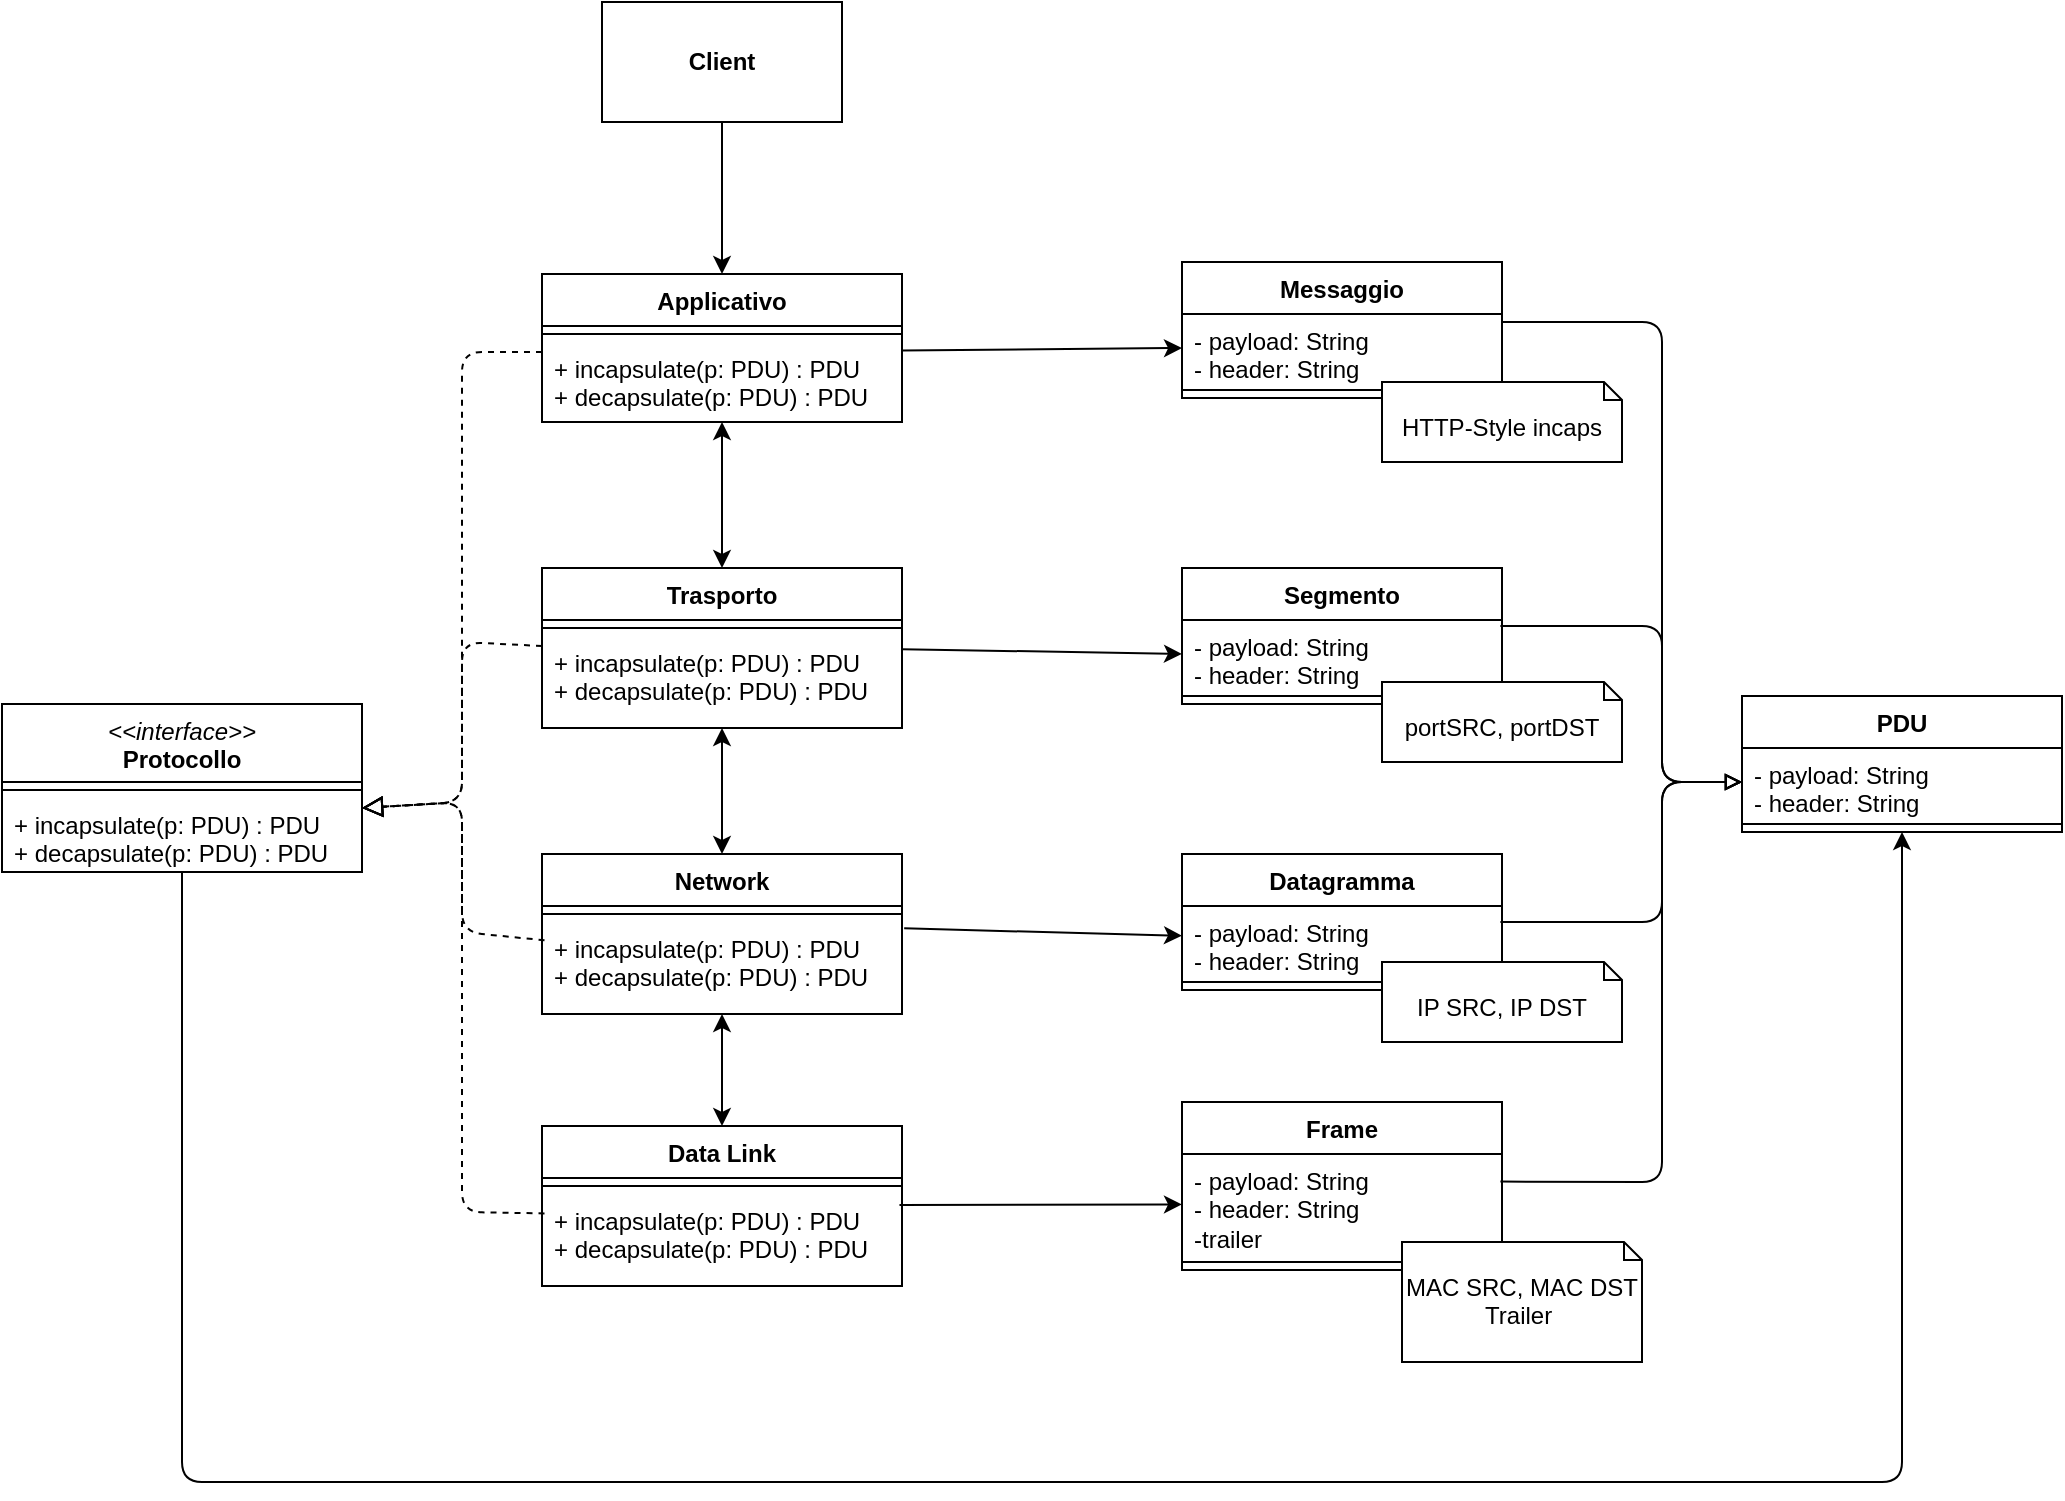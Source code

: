 <mxfile>
    <diagram id="pr-EsxAZAQ43-Lb_22Uy" name="Page-1">
        <mxGraphModel dx="1216" dy="847" grid="1" gridSize="10" guides="1" tooltips="1" connect="1" arrows="1" fold="1" page="1" pageScale="1" pageWidth="1169" pageHeight="827" math="0" shadow="0">
            <root>
                <mxCell id="0"/>
                <mxCell id="1" parent="0"/>
                <mxCell id="55" style="edgeStyle=none;html=1;endArrow=classic;endFill=1;startArrow=classic;startFill=1;" edge="1" parent="1" source="2" target="6">
                    <mxGeometry relative="1" as="geometry"/>
                </mxCell>
                <mxCell id="2" value="Applicativo" style="swimlane;fontStyle=1;align=center;verticalAlign=top;childLayout=stackLayout;horizontal=1;startSize=26;horizontalStack=0;resizeParent=1;resizeParentMax=0;resizeLast=0;collapsible=1;marginBottom=0;whiteSpace=wrap;html=1;" vertex="1" parent="1">
                    <mxGeometry x="350" y="156" width="180" height="74" as="geometry"/>
                </mxCell>
                <mxCell id="4" value="" style="line;strokeWidth=1;fillColor=none;align=left;verticalAlign=middle;spacingTop=-1;spacingLeft=3;spacingRight=3;rotatable=0;labelPosition=right;points=[];portConstraint=eastwest;strokeColor=inherit;" vertex="1" parent="2">
                    <mxGeometry y="26" width="180" height="8" as="geometry"/>
                </mxCell>
                <mxCell id="5" value="+ incapsulate(p: PDU) : PDU&lt;div&gt;&lt;font&gt;+ decapsulate(p: PDU) : PDU&lt;br&gt;&lt;/font&gt;&lt;/div&gt;&lt;div&gt;&lt;font&gt;&lt;br&gt;&lt;/font&gt;&lt;/div&gt;" style="text;strokeColor=none;fillColor=none;align=left;verticalAlign=top;spacingLeft=4;spacingRight=4;overflow=hidden;rotatable=0;points=[[0,0.5],[1,0.5]];portConstraint=eastwest;whiteSpace=wrap;html=1;" vertex="1" parent="2">
                    <mxGeometry y="34" width="180" height="40" as="geometry"/>
                </mxCell>
                <mxCell id="56" style="edgeStyle=none;html=1;entryX=0.5;entryY=0;entryDx=0;entryDy=0;startArrow=classic;startFill=1;" edge="1" parent="1" source="6" target="10">
                    <mxGeometry relative="1" as="geometry"/>
                </mxCell>
                <mxCell id="6" value="Trasporto" style="swimlane;fontStyle=1;align=center;verticalAlign=top;childLayout=stackLayout;horizontal=1;startSize=26;horizontalStack=0;resizeParent=1;resizeParentMax=0;resizeLast=0;collapsible=1;marginBottom=0;whiteSpace=wrap;html=1;" vertex="1" parent="1">
                    <mxGeometry x="350" y="303" width="180" height="80" as="geometry"/>
                </mxCell>
                <mxCell id="8" value="" style="line;strokeWidth=1;fillColor=none;align=left;verticalAlign=middle;spacingTop=-1;spacingLeft=3;spacingRight=3;rotatable=0;labelPosition=right;points=[];portConstraint=eastwest;strokeColor=inherit;" vertex="1" parent="6">
                    <mxGeometry y="26" width="180" height="8" as="geometry"/>
                </mxCell>
                <mxCell id="9" value="+ incapsulate(p: PDU) : PDU&lt;div&gt;&lt;font&gt;+ decapsulate(p: PDU) : PDU&lt;br&gt;&lt;/font&gt;&lt;/div&gt;&lt;div&gt;&lt;font&gt;&lt;br&gt;&lt;/font&gt;&lt;/div&gt;" style="text;strokeColor=none;fillColor=none;align=left;verticalAlign=top;spacingLeft=4;spacingRight=4;overflow=hidden;rotatable=0;points=[[0,0.5],[1,0.5]];portConstraint=eastwest;whiteSpace=wrap;html=1;" vertex="1" parent="6">
                    <mxGeometry y="34" width="180" height="46" as="geometry"/>
                </mxCell>
                <mxCell id="57" style="edgeStyle=none;html=1;startArrow=classic;startFill=1;" edge="1" parent="1" source="10" target="14">
                    <mxGeometry relative="1" as="geometry"/>
                </mxCell>
                <mxCell id="10" value="Network" style="swimlane;fontStyle=1;align=center;verticalAlign=top;childLayout=stackLayout;horizontal=1;startSize=26;horizontalStack=0;resizeParent=1;resizeParentMax=0;resizeLast=0;collapsible=1;marginBottom=0;whiteSpace=wrap;html=1;" vertex="1" parent="1">
                    <mxGeometry x="350" y="446" width="180" height="80" as="geometry"/>
                </mxCell>
                <mxCell id="12" value="" style="line;strokeWidth=1;fillColor=none;align=left;verticalAlign=middle;spacingTop=-1;spacingLeft=3;spacingRight=3;rotatable=0;labelPosition=right;points=[];portConstraint=eastwest;strokeColor=inherit;" vertex="1" parent="10">
                    <mxGeometry y="26" width="180" height="8" as="geometry"/>
                </mxCell>
                <mxCell id="13" value="+ incapsulate(p: PDU) : PDU&lt;div&gt;&lt;font&gt;+ decapsulate(p: PDU) : PDU&lt;br&gt;&lt;/font&gt;&lt;/div&gt;&lt;div&gt;&lt;font&gt;&lt;br&gt;&lt;/font&gt;&lt;/div&gt;" style="text;strokeColor=none;fillColor=none;align=left;verticalAlign=top;spacingLeft=4;spacingRight=4;overflow=hidden;rotatable=0;points=[[0,0.5],[1,0.5]];portConstraint=eastwest;whiteSpace=wrap;html=1;" vertex="1" parent="10">
                    <mxGeometry y="34" width="180" height="46" as="geometry"/>
                </mxCell>
                <mxCell id="14" value="Data Link" style="swimlane;fontStyle=1;align=center;verticalAlign=top;childLayout=stackLayout;horizontal=1;startSize=26;horizontalStack=0;resizeParent=1;resizeParentMax=0;resizeLast=0;collapsible=1;marginBottom=0;whiteSpace=wrap;html=1;" vertex="1" parent="1">
                    <mxGeometry x="350" y="582" width="180" height="80" as="geometry"/>
                </mxCell>
                <mxCell id="16" value="" style="line;strokeWidth=1;fillColor=none;align=left;verticalAlign=middle;spacingTop=-1;spacingLeft=3;spacingRight=3;rotatable=0;labelPosition=right;points=[];portConstraint=eastwest;strokeColor=inherit;" vertex="1" parent="14">
                    <mxGeometry y="26" width="180" height="8" as="geometry"/>
                </mxCell>
                <mxCell id="17" value="+ incapsulate(p: PDU) : PDU&lt;div&gt;&lt;font&gt;+ decapsulate(p: PDU) : PDU&lt;br&gt;&lt;/font&gt;&lt;/div&gt;&lt;div&gt;&lt;font&gt;&lt;br&gt;&lt;/font&gt;&lt;/div&gt;" style="text;strokeColor=none;fillColor=none;align=left;verticalAlign=top;spacingLeft=4;spacingRight=4;overflow=hidden;rotatable=0;points=[[0,0.5],[1,0.5]];portConstraint=eastwest;whiteSpace=wrap;html=1;" vertex="1" parent="14">
                    <mxGeometry y="34" width="180" height="46" as="geometry"/>
                </mxCell>
                <mxCell id="65" style="edgeStyle=none;html=1;entryX=0.5;entryY=1;entryDx=0;entryDy=0;" edge="1" parent="1" source="18" target="38">
                    <mxGeometry relative="1" as="geometry">
                        <mxPoint x="1030" y="760" as="targetPoint"/>
                        <Array as="points">
                            <mxPoint x="170" y="760"/>
                            <mxPoint x="1030" y="760"/>
                        </Array>
                    </mxGeometry>
                </mxCell>
                <mxCell id="18" value="&lt;span style=&quot;font-weight: normal;&quot;&gt;&lt;i&gt;&amp;lt;&amp;lt;interface&amp;gt;&amp;gt;&lt;br&gt;&lt;/i&gt;&lt;/span&gt;Protocollo" style="swimlane;fontStyle=1;align=center;verticalAlign=top;childLayout=stackLayout;horizontal=1;startSize=39;horizontalStack=0;resizeParent=1;resizeParentMax=0;resizeLast=0;collapsible=1;marginBottom=0;whiteSpace=wrap;html=1;" vertex="1" parent="1">
                    <mxGeometry x="80" y="371" width="180" height="84" as="geometry"/>
                </mxCell>
                <mxCell id="20" value="" style="line;strokeWidth=1;fillColor=none;align=left;verticalAlign=middle;spacingTop=-1;spacingLeft=3;spacingRight=3;rotatable=0;labelPosition=right;points=[];portConstraint=eastwest;strokeColor=inherit;" vertex="1" parent="18">
                    <mxGeometry y="39" width="180" height="8" as="geometry"/>
                </mxCell>
                <mxCell id="21" value="+ incapsulate(p: PDU) : PDU&lt;div&gt;&lt;font color=&quot;#000000&quot;&gt;+ decapsulate(p: PDU) : PDU&lt;br&gt;&lt;/font&gt;&lt;div&gt;&amp;nbsp;&lt;/div&gt;&lt;/div&gt;" style="text;strokeColor=none;fillColor=none;align=left;verticalAlign=top;spacingLeft=4;spacingRight=4;overflow=hidden;rotatable=0;points=[[0,0.5],[1,0.5]];portConstraint=eastwest;whiteSpace=wrap;html=1;" vertex="1" parent="18">
                    <mxGeometry y="47" width="180" height="37" as="geometry"/>
                </mxCell>
                <mxCell id="22" value="Messaggio" style="swimlane;fontStyle=1;align=center;verticalAlign=top;childLayout=stackLayout;horizontal=1;startSize=26;horizontalStack=0;resizeParent=1;resizeParentMax=0;resizeLast=0;collapsible=1;marginBottom=0;whiteSpace=wrap;html=1;" vertex="1" parent="1">
                    <mxGeometry x="670" y="150" width="160" height="68" as="geometry"/>
                </mxCell>
                <mxCell id="23" value="&lt;span style=&quot;color: rgb(0, 0, 0);&quot;&gt;- payload: String&lt;/span&gt;&lt;div&gt;- header: String&lt;/div&gt;" style="text;strokeColor=none;fillColor=none;align=left;verticalAlign=top;spacingLeft=4;spacingRight=4;overflow=hidden;rotatable=0;points=[[0,0.5],[1,0.5]];portConstraint=eastwest;whiteSpace=wrap;html=1;" vertex="1" parent="22">
                    <mxGeometry y="26" width="160" height="34" as="geometry"/>
                </mxCell>
                <mxCell id="24" value="" style="line;strokeWidth=1;fillColor=none;align=left;verticalAlign=middle;spacingTop=-1;spacingLeft=3;spacingRight=3;rotatable=0;labelPosition=right;points=[];portConstraint=eastwest;strokeColor=inherit;" vertex="1" parent="22">
                    <mxGeometry y="60" width="160" height="8" as="geometry"/>
                </mxCell>
                <mxCell id="26" value="Segmento" style="swimlane;fontStyle=1;align=center;verticalAlign=top;childLayout=stackLayout;horizontal=1;startSize=26;horizontalStack=0;resizeParent=1;resizeParentMax=0;resizeLast=0;collapsible=1;marginBottom=0;whiteSpace=wrap;html=1;" vertex="1" parent="1">
                    <mxGeometry x="670" y="303" width="160" height="68" as="geometry"/>
                </mxCell>
                <mxCell id="67" style="edgeStyle=none;html=1;endArrow=block;endFill=0;exitX=0.995;exitY=0.235;exitDx=0;exitDy=0;exitPerimeter=0;" edge="1" parent="26" source="31">
                    <mxGeometry relative="1" as="geometry">
                        <mxPoint x="280" y="107" as="targetPoint"/>
                        <Array as="points">
                            <mxPoint x="240" y="177"/>
                            <mxPoint x="240" y="107"/>
                        </Array>
                    </mxGeometry>
                </mxCell>
                <mxCell id="27" value="&lt;span style=&quot;color: rgb(0, 0, 0);&quot;&gt;- payload: String&lt;/span&gt;&lt;div&gt;- header: String&lt;/div&gt;" style="text;strokeColor=none;fillColor=none;align=left;verticalAlign=top;spacingLeft=4;spacingRight=4;overflow=hidden;rotatable=0;points=[[0,0.5],[1,0.5]];portConstraint=eastwest;whiteSpace=wrap;html=1;" vertex="1" parent="26">
                    <mxGeometry y="26" width="160" height="34" as="geometry"/>
                </mxCell>
                <mxCell id="28" value="" style="line;strokeWidth=1;fillColor=none;align=left;verticalAlign=middle;spacingTop=-1;spacingLeft=3;spacingRight=3;rotatable=0;labelPosition=right;points=[];portConstraint=eastwest;strokeColor=inherit;" vertex="1" parent="26">
                    <mxGeometry y="60" width="160" height="8" as="geometry"/>
                </mxCell>
                <mxCell id="30" value="Datagramma" style="swimlane;fontStyle=1;align=center;verticalAlign=top;childLayout=stackLayout;horizontal=1;startSize=26;horizontalStack=0;resizeParent=1;resizeParentMax=0;resizeLast=0;collapsible=1;marginBottom=0;whiteSpace=wrap;html=1;" vertex="1" parent="1">
                    <mxGeometry x="670" y="446" width="160" height="68" as="geometry"/>
                </mxCell>
                <mxCell id="31" value="&lt;span style=&quot;color: rgb(0, 0, 0);&quot;&gt;- payload: String&lt;/span&gt;&lt;div&gt;- header: String&lt;/div&gt;" style="text;strokeColor=none;fillColor=none;align=left;verticalAlign=top;spacingLeft=4;spacingRight=4;overflow=hidden;rotatable=0;points=[[0,0.5],[1,0.5]];portConstraint=eastwest;whiteSpace=wrap;html=1;" vertex="1" parent="30">
                    <mxGeometry y="26" width="160" height="34" as="geometry"/>
                </mxCell>
                <mxCell id="32" value="" style="line;strokeWidth=1;fillColor=none;align=left;verticalAlign=middle;spacingTop=-1;spacingLeft=3;spacingRight=3;rotatable=0;labelPosition=right;points=[];portConstraint=eastwest;strokeColor=inherit;" vertex="1" parent="30">
                    <mxGeometry y="60" width="160" height="8" as="geometry"/>
                </mxCell>
                <mxCell id="34" value="Frame" style="swimlane;fontStyle=1;align=center;verticalAlign=top;childLayout=stackLayout;horizontal=1;startSize=26;horizontalStack=0;resizeParent=1;resizeParentMax=0;resizeLast=0;collapsible=1;marginBottom=0;whiteSpace=wrap;html=1;" vertex="1" parent="1">
                    <mxGeometry x="670" y="570" width="160" height="84" as="geometry"/>
                </mxCell>
                <mxCell id="35" value="&lt;span style=&quot;color: rgb(0, 0, 0);&quot;&gt;- payload: String&lt;/span&gt;&lt;div&gt;- header: String&lt;/div&gt;&lt;div&gt;-trailer&lt;/div&gt;" style="text;strokeColor=none;fillColor=none;align=left;verticalAlign=top;spacingLeft=4;spacingRight=4;overflow=hidden;rotatable=0;points=[[0,0.5],[1,0.5]];portConstraint=eastwest;whiteSpace=wrap;html=1;" vertex="1" parent="34">
                    <mxGeometry y="26" width="160" height="50" as="geometry"/>
                </mxCell>
                <mxCell id="36" value="" style="line;strokeWidth=1;fillColor=none;align=left;verticalAlign=middle;spacingTop=-1;spacingLeft=3;spacingRight=3;rotatable=0;labelPosition=right;points=[];portConstraint=eastwest;strokeColor=inherit;" vertex="1" parent="34">
                    <mxGeometry y="76" width="160" height="8" as="geometry"/>
                </mxCell>
                <mxCell id="38" value="PDU" style="swimlane;fontStyle=1;align=center;verticalAlign=top;childLayout=stackLayout;horizontal=1;startSize=26;horizontalStack=0;resizeParent=1;resizeParentMax=0;resizeLast=0;collapsible=1;marginBottom=0;whiteSpace=wrap;html=1;" vertex="1" parent="1">
                    <mxGeometry x="950" y="367" width="160" height="68" as="geometry"/>
                </mxCell>
                <mxCell id="39" value="- payload: String&lt;div&gt;- header: String&lt;/div&gt;" style="text;strokeColor=none;fillColor=none;align=left;verticalAlign=top;spacingLeft=4;spacingRight=4;overflow=hidden;rotatable=0;points=[[0,0.5],[1,0.5]];portConstraint=eastwest;whiteSpace=wrap;html=1;" vertex="1" parent="38">
                    <mxGeometry y="26" width="160" height="34" as="geometry"/>
                </mxCell>
                <mxCell id="40" value="" style="line;strokeWidth=1;fillColor=none;align=left;verticalAlign=middle;spacingTop=-1;spacingLeft=3;spacingRight=3;rotatable=0;labelPosition=right;points=[];portConstraint=eastwest;strokeColor=inherit;" vertex="1" parent="38">
                    <mxGeometry y="60" width="160" height="8" as="geometry"/>
                </mxCell>
                <mxCell id="44" value="&lt;b&gt;Client&lt;/b&gt;" style="rounded=0;whiteSpace=wrap;html=1;" vertex="1" parent="1">
                    <mxGeometry x="380" y="20" width="120" height="60" as="geometry"/>
                </mxCell>
                <mxCell id="46" value="" style="endArrow=block;startArrow=none;endFill=0;startFill=0;endSize=8;html=1;verticalAlign=bottom;dashed=1;labelBackgroundColor=none;exitX=0;exitY=0.5;exitDx=0;exitDy=0;entryX=1;entryY=0.5;entryDx=0;entryDy=0;" edge="1" parent="1">
                    <mxGeometry width="160" relative="1" as="geometry">
                        <mxPoint x="350" y="195" as="sourcePoint"/>
                        <mxPoint x="260" y="423" as="targetPoint"/>
                        <Array as="points">
                            <mxPoint x="310" y="195"/>
                            <mxPoint x="310" y="420"/>
                        </Array>
                    </mxGeometry>
                </mxCell>
                <mxCell id="48" value="" style="endArrow=block;startArrow=none;endFill=0;startFill=0;endSize=8;html=1;verticalAlign=bottom;dashed=1;labelBackgroundColor=none;exitX=0;exitY=0.5;exitDx=0;exitDy=0;entryX=1;entryY=0.5;entryDx=0;entryDy=0;" edge="1" parent="1">
                    <mxGeometry width="160" relative="1" as="geometry">
                        <mxPoint x="350" y="342" as="sourcePoint"/>
                        <mxPoint x="260" y="423" as="targetPoint"/>
                        <Array as="points">
                            <mxPoint x="310" y="340"/>
                            <mxPoint x="310" y="420"/>
                        </Array>
                    </mxGeometry>
                </mxCell>
                <mxCell id="49" value="" style="endArrow=block;startArrow=none;endFill=0;startFill=0;endSize=8;html=1;verticalAlign=bottom;dashed=1;labelBackgroundColor=none;exitX=0.007;exitY=0.199;exitDx=0;exitDy=0;entryX=1;entryY=0.5;entryDx=0;entryDy=0;exitPerimeter=0;" edge="1" parent="1" source="13">
                    <mxGeometry width="160" relative="1" as="geometry">
                        <mxPoint x="360" y="485" as="sourcePoint"/>
                        <mxPoint x="260" y="423" as="targetPoint"/>
                        <Array as="points">
                            <mxPoint x="310" y="485"/>
                            <mxPoint x="310" y="420"/>
                        </Array>
                    </mxGeometry>
                </mxCell>
                <mxCell id="50" value="" style="endArrow=block;startArrow=none;endFill=0;startFill=0;endSize=8;html=1;verticalAlign=bottom;dashed=1;labelBackgroundColor=none;exitX=0.007;exitY=0.211;exitDx=0;exitDy=0;entryX=1;entryY=0.5;entryDx=0;entryDy=0;exitPerimeter=0;" edge="1" parent="1" source="17">
                    <mxGeometry width="160" relative="1" as="geometry">
                        <mxPoint x="360" y="625" as="sourcePoint"/>
                        <mxPoint x="260" y="423" as="targetPoint"/>
                        <Array as="points">
                            <mxPoint x="310" y="625"/>
                            <mxPoint x="310" y="420"/>
                        </Array>
                    </mxGeometry>
                </mxCell>
                <mxCell id="54" style="edgeStyle=none;html=1;entryX=0.5;entryY=0;entryDx=0;entryDy=0;" edge="1" parent="1" source="44" target="2">
                    <mxGeometry relative="1" as="geometry"/>
                </mxCell>
                <mxCell id="58" style="edgeStyle=none;html=1;entryX=0;entryY=0.5;entryDx=0;entryDy=0;" edge="1" parent="1" target="23">
                    <mxGeometry relative="1" as="geometry">
                        <mxPoint x="530" y="194.217" as="sourcePoint"/>
                    </mxGeometry>
                </mxCell>
                <mxCell id="59" style="edgeStyle=none;html=1;entryX=0;entryY=0.5;entryDx=0;entryDy=0;" edge="1" parent="1" target="27">
                    <mxGeometry relative="1" as="geometry">
                        <mxPoint x="530" y="343.565" as="sourcePoint"/>
                    </mxGeometry>
                </mxCell>
                <mxCell id="60" style="edgeStyle=none;html=1;exitX=1.006;exitY=0.069;exitDx=0;exitDy=0;exitPerimeter=0;" edge="1" parent="1" source="13" target="31">
                    <mxGeometry relative="1" as="geometry">
                        <mxPoint x="520" y="486.032" as="sourcePoint"/>
                    </mxGeometry>
                </mxCell>
                <mxCell id="61" style="edgeStyle=none;html=1;exitX=0.993;exitY=0.12;exitDx=0;exitDy=0;exitPerimeter=0;" edge="1" parent="1" source="17" target="35">
                    <mxGeometry relative="1" as="geometry">
                        <mxPoint x="520" y="623.968" as="sourcePoint"/>
                    </mxGeometry>
                </mxCell>
                <mxCell id="66" style="edgeStyle=none;html=1;entryX=0;entryY=0.5;entryDx=0;entryDy=0;endArrow=block;endFill=0;" edge="1" parent="1" target="39">
                    <mxGeometry relative="1" as="geometry">
                        <mxPoint x="830" y="180" as="sourcePoint"/>
                        <mxPoint x="942.72" y="404" as="targetPoint"/>
                        <Array as="points">
                            <mxPoint x="910" y="180"/>
                            <mxPoint x="910" y="410"/>
                        </Array>
                    </mxGeometry>
                </mxCell>
                <mxCell id="68" style="edgeStyle=none;html=1;endArrow=block;endFill=0;exitX=0.995;exitY=0.087;exitDx=0;exitDy=0;exitPerimeter=0;entryX=0;entryY=0.5;entryDx=0;entryDy=0;" edge="1" parent="1" source="27" target="39">
                    <mxGeometry relative="1" as="geometry">
                        <mxPoint x="960" y="420" as="targetPoint"/>
                        <mxPoint x="840" y="349" as="sourcePoint"/>
                        <Array as="points">
                            <mxPoint x="910" y="332"/>
                            <mxPoint x="910" y="410"/>
                        </Array>
                    </mxGeometry>
                </mxCell>
                <mxCell id="69" style="edgeStyle=none;html=1;entryX=0;entryY=0.5;entryDx=0;entryDy=0;endArrow=block;endFill=0;exitX=0.995;exitY=0.276;exitDx=0;exitDy=0;exitPerimeter=0;" edge="1" parent="1" source="35" target="39">
                    <mxGeometry relative="1" as="geometry">
                        <mxPoint x="840" y="190" as="sourcePoint"/>
                        <mxPoint x="960" y="420" as="targetPoint"/>
                        <Array as="points">
                            <mxPoint x="910" y="610"/>
                            <mxPoint x="910" y="410"/>
                        </Array>
                    </mxGeometry>
                </mxCell>
                <mxCell id="71" value="HTTP-Style incaps" style="shape=note2;boundedLbl=1;whiteSpace=wrap;html=1;size=9;verticalAlign=top;align=center;" vertex="1" parent="1">
                    <mxGeometry x="770" y="210" width="120" height="40" as="geometry"/>
                </mxCell>
                <mxCell id="72" value="portSRC, portDST" style="shape=note2;boundedLbl=1;whiteSpace=wrap;html=1;size=9;verticalAlign=top;align=center;" vertex="1" parent="1">
                    <mxGeometry x="770" y="360" width="120" height="40" as="geometry"/>
                </mxCell>
                <mxCell id="73" value="IP SRC, IP DST" style="shape=note2;boundedLbl=1;whiteSpace=wrap;html=1;size=9;verticalAlign=top;align=center;" vertex="1" parent="1">
                    <mxGeometry x="770" y="500" width="120" height="40" as="geometry"/>
                </mxCell>
                <mxCell id="74" value="MAC SRC, MAC DST&lt;div&gt;Trailer&amp;nbsp;&lt;/div&gt;" style="shape=note2;boundedLbl=1;whiteSpace=wrap;html=1;size=9;verticalAlign=top;align=center;" vertex="1" parent="1">
                    <mxGeometry x="780" y="640" width="120" height="60" as="geometry"/>
                </mxCell>
            </root>
        </mxGraphModel>
    </diagram>
</mxfile>